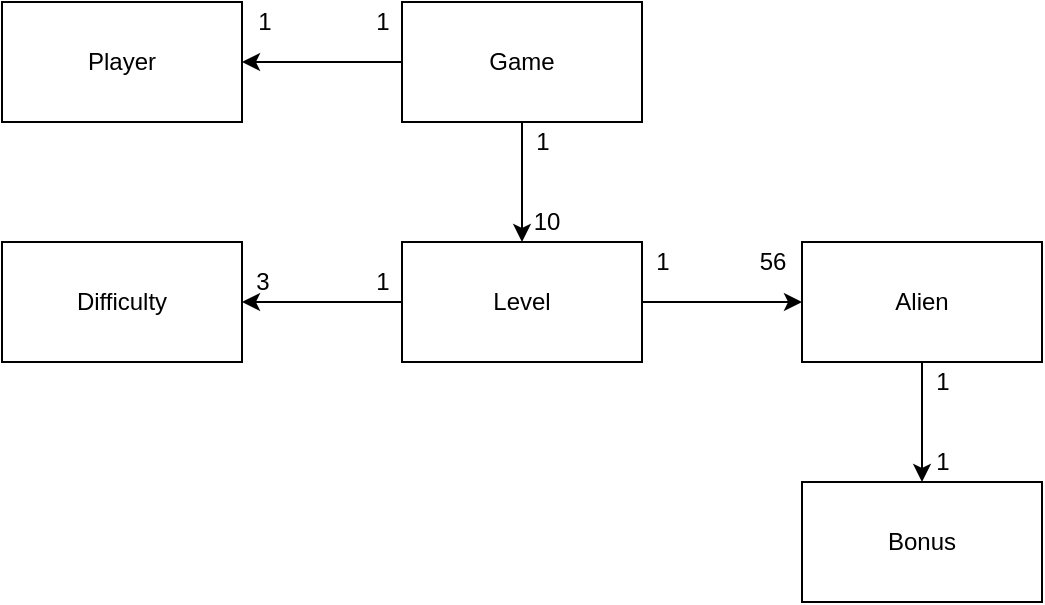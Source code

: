 <mxfile version="13.7.9" type="device"><diagram id="2PjmeZv-qwunaFdJEZ1u" name="Page-1"><mxGraphModel dx="1086" dy="926" grid="1" gridSize="10" guides="1" tooltips="1" connect="1" arrows="1" fold="1" page="1" pageScale="1" pageWidth="850" pageHeight="1100" math="0" shadow="0"><root><mxCell id="0"/><mxCell id="1" parent="0"/><mxCell id="TrTOp2I5I27m0r2ZXeD8-1" value="Player" style="rounded=0;whiteSpace=wrap;html=1;" parent="1" vertex="1"><mxGeometry x="100" y="200" width="120" height="60" as="geometry"/></mxCell><mxCell id="TrTOp2I5I27m0r2ZXeD8-8" style="edgeStyle=orthogonalEdgeStyle;rounded=0;orthogonalLoop=1;jettySize=auto;html=1;exitX=0;exitY=0.5;exitDx=0;exitDy=0;" parent="1" source="TrTOp2I5I27m0r2ZXeD8-2" target="TrTOp2I5I27m0r2ZXeD8-1" edge="1"><mxGeometry relative="1" as="geometry"/></mxCell><mxCell id="TrTOp2I5I27m0r2ZXeD8-11" style="edgeStyle=orthogonalEdgeStyle;rounded=0;orthogonalLoop=1;jettySize=auto;html=1;" parent="1" source="TrTOp2I5I27m0r2ZXeD8-4" target="TrTOp2I5I27m0r2ZXeD8-3" edge="1"><mxGeometry relative="1" as="geometry"/></mxCell><mxCell id="TrTOp2I5I27m0r2ZXeD8-14" style="edgeStyle=orthogonalEdgeStyle;rounded=0;orthogonalLoop=1;jettySize=auto;html=1;exitX=0.5;exitY=1;exitDx=0;exitDy=0;" parent="1" source="TrTOp2I5I27m0r2ZXeD8-2" target="TrTOp2I5I27m0r2ZXeD8-4" edge="1"><mxGeometry relative="1" as="geometry"/></mxCell><mxCell id="TrTOp2I5I27m0r2ZXeD8-2" value="Game" style="rounded=0;whiteSpace=wrap;html=1;" parent="1" vertex="1"><mxGeometry x="300" y="200" width="120" height="60" as="geometry"/></mxCell><mxCell id="TrTOp2I5I27m0r2ZXeD8-3" value="Alien" style="rounded=0;whiteSpace=wrap;html=1;" parent="1" vertex="1"><mxGeometry x="500" y="320" width="120" height="60" as="geometry"/></mxCell><mxCell id="TrTOp2I5I27m0r2ZXeD8-17" style="edgeStyle=orthogonalEdgeStyle;rounded=0;orthogonalLoop=1;jettySize=auto;html=1;" parent="1" source="TrTOp2I5I27m0r2ZXeD8-3" target="TrTOp2I5I27m0r2ZXeD8-5" edge="1"><mxGeometry relative="1" as="geometry"/></mxCell><mxCell id="T1uETEqVOAQSxGBkztAC-6" value="" style="edgeStyle=none;rounded=0;orthogonalLoop=1;jettySize=auto;html=1;" parent="1" source="TrTOp2I5I27m0r2ZXeD8-4" target="T1uETEqVOAQSxGBkztAC-5" edge="1"><mxGeometry relative="1" as="geometry"/></mxCell><mxCell id="TrTOp2I5I27m0r2ZXeD8-4" value="Level" style="rounded=0;whiteSpace=wrap;html=1;" parent="1" vertex="1"><mxGeometry x="300" y="320" width="120" height="60" as="geometry"/></mxCell><mxCell id="TrTOp2I5I27m0r2ZXeD8-5" value="Bonus" style="rounded=0;whiteSpace=wrap;html=1;" parent="1" vertex="1"><mxGeometry x="500" y="440" width="120" height="60" as="geometry"/></mxCell><mxCell id="TrTOp2I5I27m0r2ZXeD8-9" value="1" style="text;html=1;align=center;verticalAlign=middle;resizable=0;points=[];autosize=1;" parent="1" vertex="1"><mxGeometry x="280" y="200" width="20" height="20" as="geometry"/></mxCell><mxCell id="TrTOp2I5I27m0r2ZXeD8-10" value="1" style="text;html=1;align=center;verticalAlign=middle;resizable=0;points=[];autosize=1;" parent="1" vertex="1"><mxGeometry x="221" y="200" width="20" height="20" as="geometry"/></mxCell><mxCell id="TrTOp2I5I27m0r2ZXeD8-12" value="1" style="text;html=1;align=center;verticalAlign=middle;resizable=0;points=[];autosize=1;" parent="1" vertex="1"><mxGeometry x="420" y="320" width="20" height="20" as="geometry"/></mxCell><mxCell id="TrTOp2I5I27m0r2ZXeD8-13" value="56" style="text;html=1;align=center;verticalAlign=middle;resizable=0;points=[];autosize=1;" parent="1" vertex="1"><mxGeometry x="470" y="320" width="30" height="20" as="geometry"/></mxCell><mxCell id="TrTOp2I5I27m0r2ZXeD8-15" value="1" style="text;html=1;align=center;verticalAlign=middle;resizable=0;points=[];autosize=1;" parent="1" vertex="1"><mxGeometry x="360" y="260" width="20" height="20" as="geometry"/></mxCell><mxCell id="TrTOp2I5I27m0r2ZXeD8-16" value="10" style="text;html=1;align=center;verticalAlign=middle;resizable=0;points=[];autosize=1;" parent="1" vertex="1"><mxGeometry x="357" y="300" width="30" height="20" as="geometry"/></mxCell><mxCell id="TrTOp2I5I27m0r2ZXeD8-18" value="1" style="text;html=1;align=center;verticalAlign=middle;resizable=0;points=[];autosize=1;" parent="1" vertex="1"><mxGeometry x="560" y="380" width="20" height="20" as="geometry"/></mxCell><mxCell id="TrTOp2I5I27m0r2ZXeD8-19" value="1" style="text;html=1;align=center;verticalAlign=middle;resizable=0;points=[];autosize=1;" parent="1" vertex="1"><mxGeometry x="560" y="420" width="20" height="20" as="geometry"/></mxCell><mxCell id="T1uETEqVOAQSxGBkztAC-5" value="Difficulty" style="rounded=0;whiteSpace=wrap;html=1;" parent="1" vertex="1"><mxGeometry x="100" y="320" width="120" height="60" as="geometry"/></mxCell><mxCell id="T1uETEqVOAQSxGBkztAC-7" value="1" style="text;html=1;align=center;verticalAlign=middle;resizable=0;points=[];autosize=1;" parent="1" vertex="1"><mxGeometry x="280" y="330" width="20" height="20" as="geometry"/></mxCell><mxCell id="T1uETEqVOAQSxGBkztAC-8" value="3" style="text;html=1;align=center;verticalAlign=middle;resizable=0;points=[];autosize=1;" parent="1" vertex="1"><mxGeometry x="220" y="330" width="20" height="20" as="geometry"/></mxCell></root></mxGraphModel></diagram></mxfile>